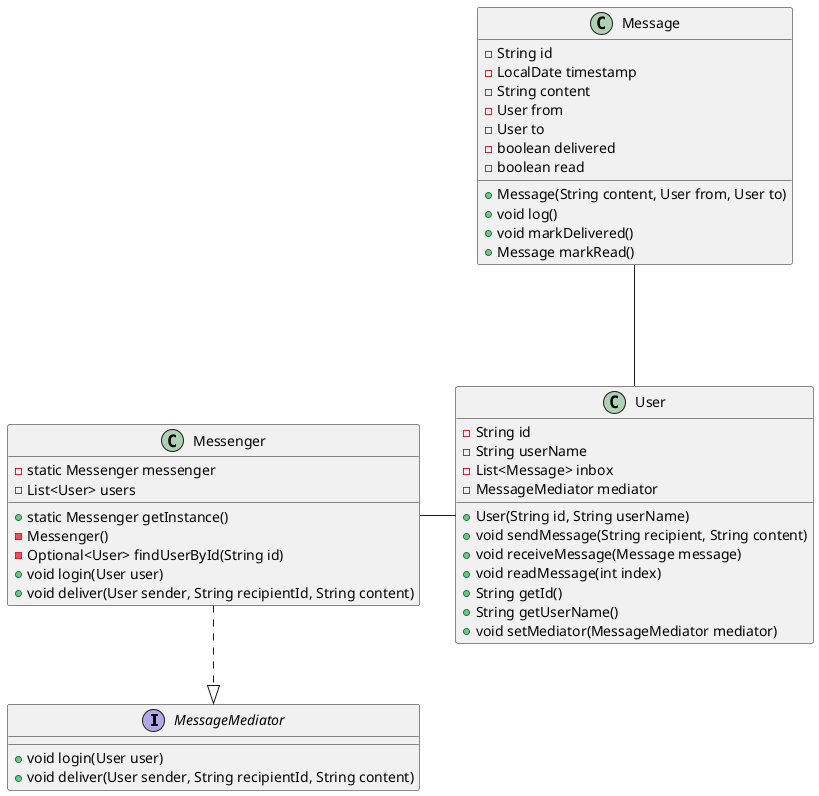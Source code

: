 @startuml
'https://plantuml.com/class-diagram

interface MessageMediator {
    +void login(User user)
    +void deliver(User sender, String recipientId, String content)
}

class Message {
    -String id
    -LocalDate timestamp
    -String content
    -User from
    -User to
    -boolean delivered
    -boolean read

    +Message(String content, User from, User to)
    +void log()
    +void markDelivered()
    +Message markRead()
}

class Messenger {
    -static Messenger messenger
    -List<User> users

    +static Messenger getInstance()
    -Messenger()
    -Optional<User> findUserById(String id)
    +void login(User user)
    +void deliver(User sender, String recipientId, String content)
}

class User {
    -String id
    -String userName
    -List<Message> inbox
    -MessageMediator mediator

    +User(String id, String userName)
    +void sendMessage(String recipient, String content)
    +void receiveMessage(Message message)
    +void readMessage(int index)
    +String getId()
    +String getUserName()
    +void setMediator(MessageMediator mediator)
}

Message --- User

Messenger - User

Messenger ..|> MessageMediator
@enduml
